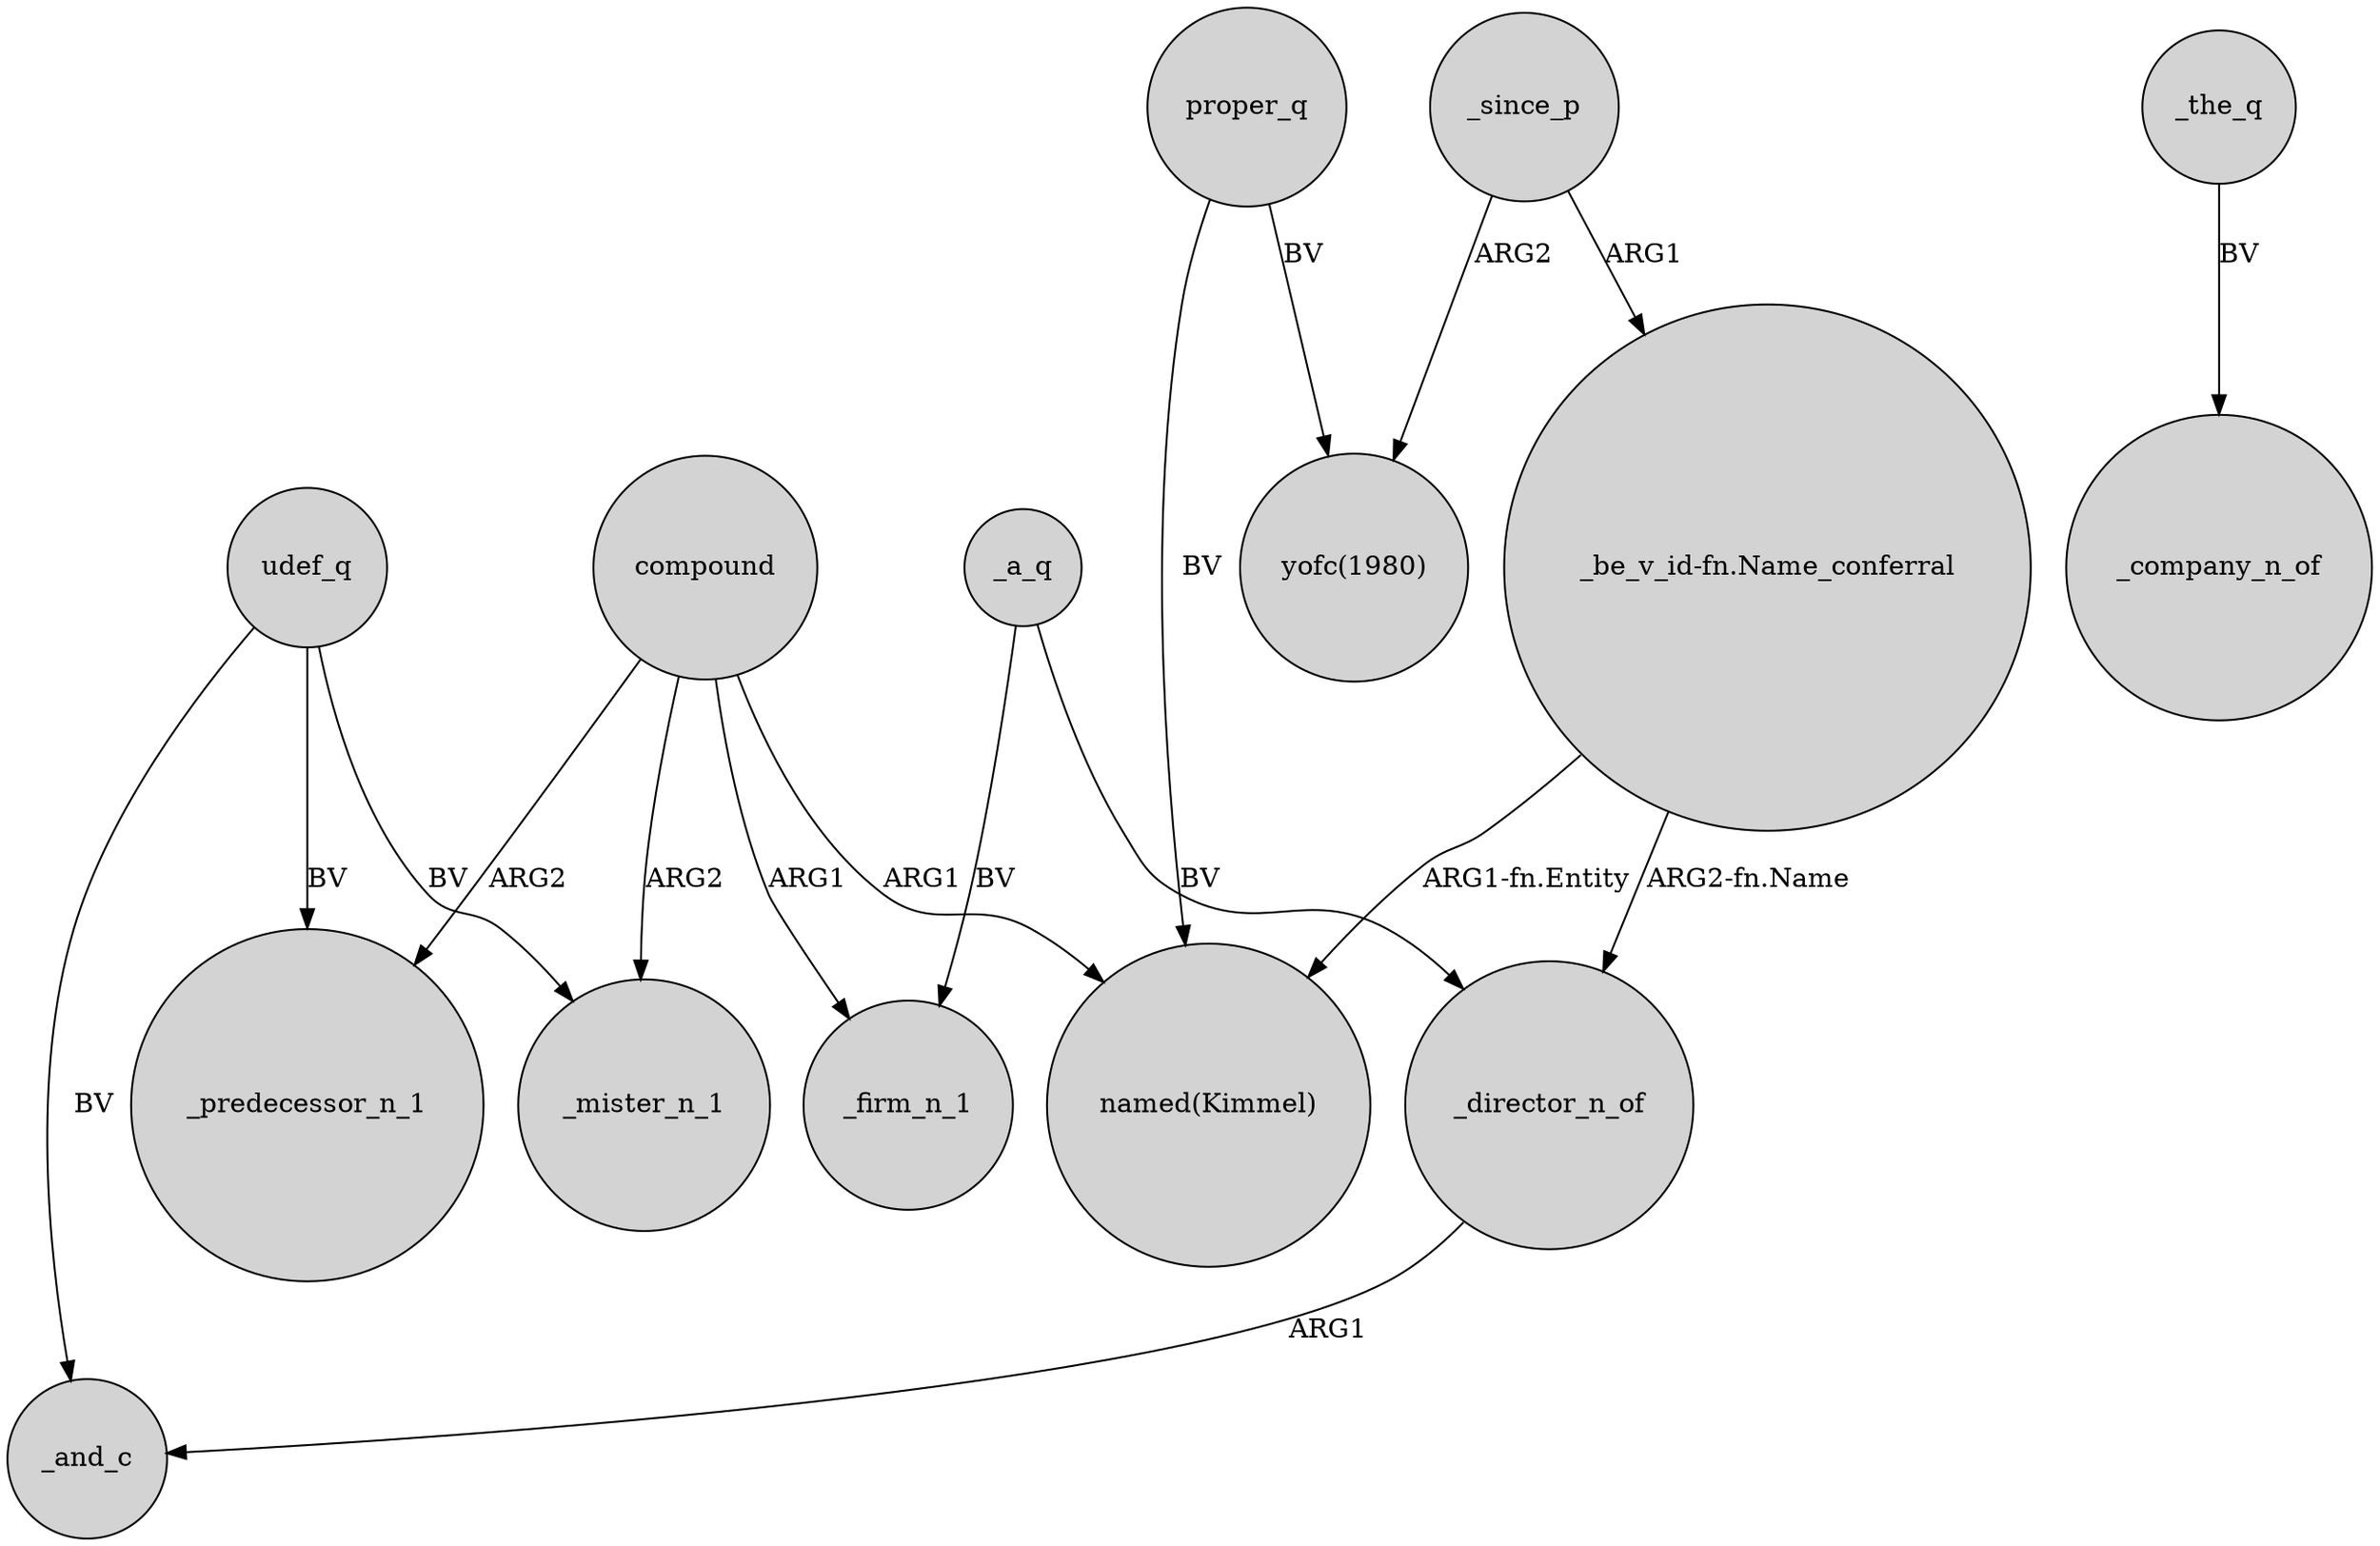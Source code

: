 digraph {
	node [shape=circle style=filled]
	_director_n_of -> _and_c [label=ARG1]
	compound -> _firm_n_1 [label=ARG1]
	proper_q -> "yofc(1980)" [label=BV]
	compound -> _predecessor_n_1 [label=ARG2]
	_since_p -> "_be_v_id-fn.Name_conferral" [label=ARG1]
	_a_q -> _director_n_of [label=BV]
	compound -> _mister_n_1 [label=ARG2]
	_since_p -> "yofc(1980)" [label=ARG2]
	udef_q -> _mister_n_1 [label=BV]
	udef_q -> _and_c [label=BV]
	"_be_v_id-fn.Name_conferral" -> "named(Kimmel)" [label="ARG1-fn.Entity"]
	proper_q -> "named(Kimmel)" [label=BV]
	udef_q -> _predecessor_n_1 [label=BV]
	_the_q -> _company_n_of [label=BV]
	_a_q -> _firm_n_1 [label=BV]
	compound -> "named(Kimmel)" [label=ARG1]
	"_be_v_id-fn.Name_conferral" -> _director_n_of [label="ARG2-fn.Name"]
}
